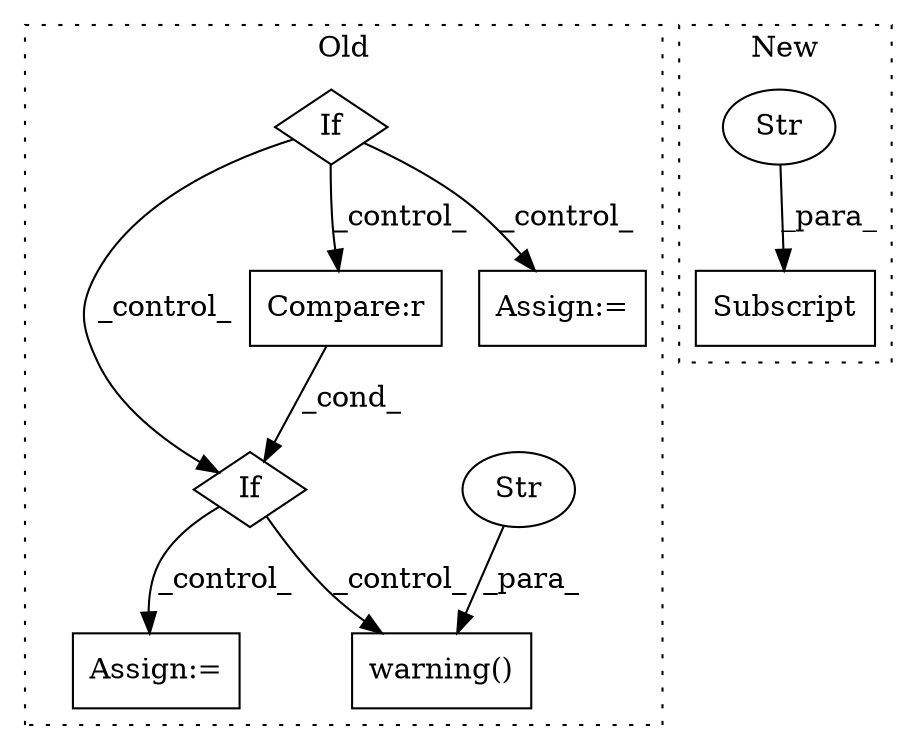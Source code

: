 digraph G {
subgraph cluster0 {
1 [label="warning()" a="75" s="25995,26088" l="12,1" shape="box"];
3 [label="Str" a="66" s="26007" l="81" shape="ellipse"];
4 [label="If" a="96" s="25963" l="3" shape="diamond"];
5 [label="Compare:r" a="40" s="25966" l="15" shape="box"];
6 [label="Assign:=" a="68" s="26109" l="3" shape="box"];
8 [label="If" a="96" s="25731" l="3" shape="diamond"];
9 [label="Assign:=" a="68" s="25826" l="3" shape="box"];
label = "Old";
style="dotted";
}
subgraph cluster1 {
2 [label="Subscript" a="63" s="21079,0" l="37,0" shape="box"];
7 [label="Str" a="66" s="21098" l="17" shape="ellipse"];
label = "New";
style="dotted";
}
3 -> 1 [label="_para_"];
4 -> 6 [label="_control_"];
4 -> 1 [label="_control_"];
5 -> 4 [label="_cond_"];
7 -> 2 [label="_para_"];
8 -> 9 [label="_control_"];
8 -> 5 [label="_control_"];
8 -> 4 [label="_control_"];
}
